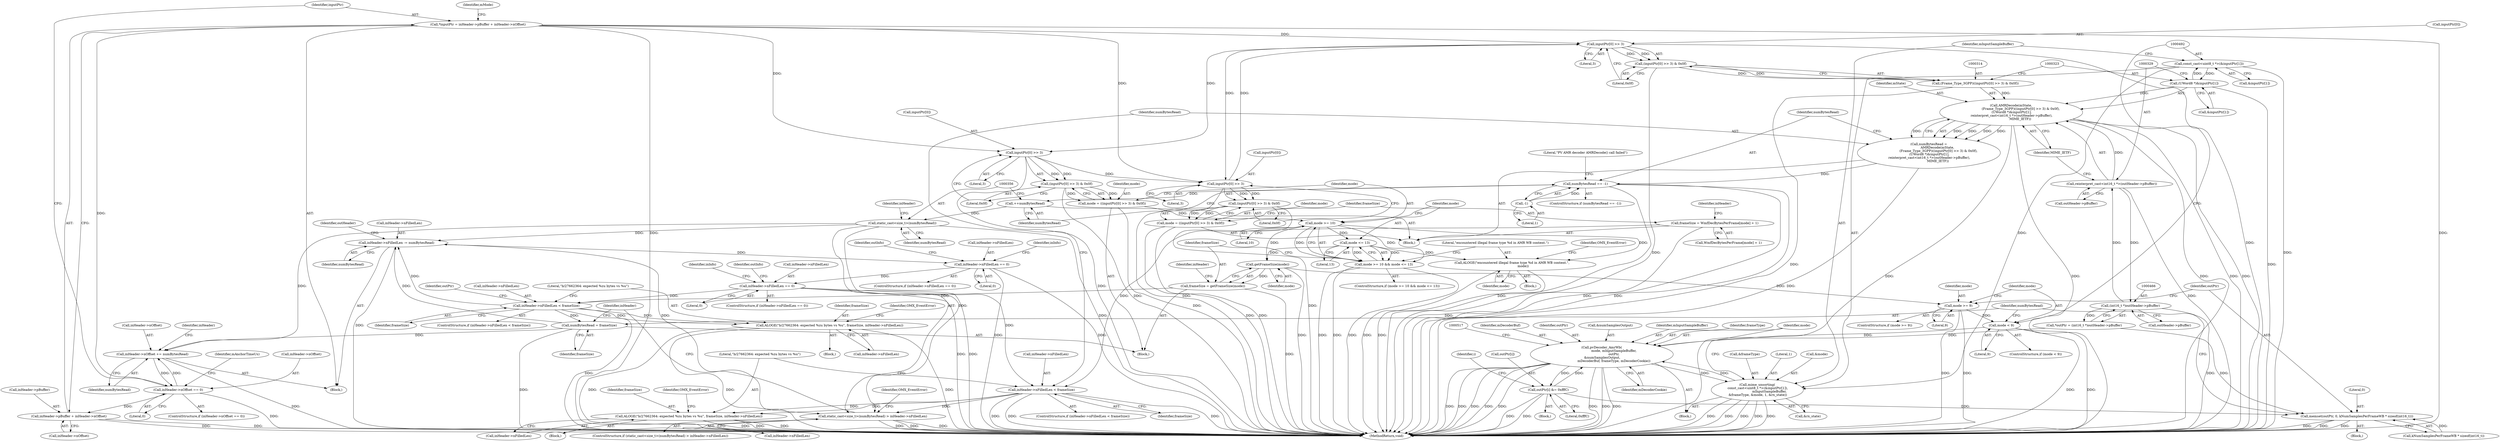 digraph "0_Android_65756b4082cd79a2d99b2ccb5b392291fd53703f@integer" {
"1000223" [label="(Call,*inputPtr = inHeader->pBuffer + inHeader->nOffset)"];
"1000208" [label="(Call,inHeader->nOffset == 0)"];
"1000541" [label="(Call,inHeader->nOffset += numBytesRead)"];
"1000355" [label="(Call,static_cast<size_t>(numBytesRead))"];
"1000351" [label="(Call,++numBytesRead)"];
"1000335" [label="(Call,numBytesRead == -1)"];
"1000309" [label="(Call,numBytesRead =\n                 AMRDecode(mState,\n                   (Frame_Type_3GPP)((inputPtr[0] >> 3) & 0x0f),\n (UWord8 *)&inputPtr[1],\n reinterpret_cast<int16_t *>(outHeader->pBuffer),\n                  MIME_IETF))"];
"1000311" [label="(Call,AMRDecode(mState,\n                   (Frame_Type_3GPP)((inputPtr[0] >> 3) & 0x0f),\n (UWord8 *)&inputPtr[1],\n reinterpret_cast<int16_t *>(outHeader->pBuffer),\n                  MIME_IETF))"];
"1000313" [label="(Call,(Frame_Type_3GPP)((inputPtr[0] >> 3) & 0x0f))"];
"1000315" [label="(Call,(inputPtr[0] >> 3) & 0x0f)"];
"1000316" [label="(Call,inputPtr[0] >> 3)"];
"1000273" [label="(Call,inputPtr[0] >> 3)"];
"1000408" [label="(Call,inputPtr[0] >> 3)"];
"1000223" [label="(Call,*inputPtr = inHeader->pBuffer + inHeader->nOffset)"];
"1000322" [label="(Call,(UWord8 *)&inputPtr[1])"];
"1000491" [label="(Call,const_cast<uint8_t *>(&inputPtr[1]))"];
"1000328" [label="(Call,reinterpret_cast<int16_t *>(outHeader->pBuffer))"];
"1000465" [label="(Call,(int16_t *)outHeader->pBuffer)"];
"1000337" [label="(Call,-1)"];
"1000538" [label="(Call,numBytesRead = frameSize)"];
"1000441" [label="(Call,inHeader->nFilledLen < frameSize)"];
"1000144" [label="(Call,inHeader->nFilledLen == 0)"];
"1000593" [label="(Call,inHeader->nFilledLen == 0)"];
"1000546" [label="(Call,inHeader->nFilledLen -= numBytesRead)"];
"1000354" [label="(Call,static_cast<size_t>(numBytesRead) > inHeader->nFilledLen)"];
"1000288" [label="(Call,inHeader->nFilledLen < frameSize)"];
"1000280" [label="(Call,frameSize = WmfDecBytesPerFrame[mode] + 1)"];
"1000436" [label="(Call,frameSize = getFrameSize(mode))"];
"1000438" [label="(Call,getFrameSize(mode))"];
"1000419" [label="(Call,mode <= 13)"];
"1000416" [label="(Call,mode >= 10)"];
"1000405" [label="(Call,mode = ((inputPtr[0] >> 3) & 0x0f))"];
"1000407" [label="(Call,(inputPtr[0] >> 3) & 0x0f)"];
"1000272" [label="(Call,(inputPtr[0] >> 3) & 0x0f)"];
"1000270" [label="(Call,mode = ((inputPtr[0] >> 3) & 0x0f))"];
"1000294" [label="(Call,ALOGE(\"b/27662364: expected %zu bytes vs %u\", frameSize, inHeader->nFilledLen))"];
"1000447" [label="(Call,ALOGE(\"b/27662364: expected %zu bytes vs %u\", frameSize, inHeader->nFilledLen))"];
"1000415" [label="(Call,mode >= 10 && mode <= 13)"];
"1000423" [label="(Call,ALOGE(\"encountered illegal frame type %d in AMR WB content.\",\n                      mode))"];
"1000471" [label="(Call,mode >= 9)"];
"1000484" [label="(Call,mode < 9)"];
"1000506" [label="(Call,pvDecoder_AmrWb(\n                        mode, mInputSampleBuffer,\n                        outPtr,\n &numSamplesOutput,\n                        mDecoderBuf, frameType, mDecoderCookie))"];
"1000490" [label="(Call,mime_unsorting(\n const_cast<uint8_t *>(&inputPtr[1]),\n                        mInputSampleBuffer,\n &frameType, &mode, 1, &rx_state))"];
"1000533" [label="(Call,outPtr[i] &= 0xfffC)"];
"1000475" [label="(Call,memset(outPtr, 0, kNumSamplesPerFrameWB * sizeof(int16_t)))"];
"1000225" [label="(Call,inHeader->pBuffer + inHeader->nOffset)"];
"1000512" [label="(Identifier,mDecoderBuf)"];
"1000445" [label="(Identifier,frameSize)"];
"1000223" [label="(Call,*inputPtr = inHeader->pBuffer + inHeader->nOffset)"];
"1000532" [label="(Block,)"];
"1000143" [label="(ControlStructure,if (inHeader->nFilledLen == 0))"];
"1000467" [label="(Call,outHeader->pBuffer)"];
"1000440" [label="(ControlStructure,if (inHeader->nFilledLen < frameSize))"];
"1000296" [label="(Identifier,frameSize)"];
"1000485" [label="(Identifier,mode)"];
"1000311" [label="(Call,AMRDecode(mState,\n                   (Frame_Type_3GPP)((inputPtr[0] >> 3) & 0x0f),\n (UWord8 *)&inputPtr[1],\n reinterpret_cast<int16_t *>(outHeader->pBuffer),\n                  MIME_IETF))"];
"1000272" [label="(Call,(inputPtr[0] >> 3) & 0x0f)"];
"1000324" [label="(Call,&inputPtr[1])"];
"1000162" [label="(Identifier,outInfo)"];
"1000594" [label="(Call,inHeader->nFilledLen)"];
"1000484" [label="(Call,mode < 9)"];
"1000531" [label="(Identifier,i)"];
"1000408" [label="(Call,inputPtr[0] >> 3)"];
"1000487" [label="(Block,)"];
"1000417" [label="(Identifier,mode)"];
"1000212" [label="(Literal,0)"];
"1000351" [label="(Call,++numBytesRead)"];
"1000330" [label="(Call,outHeader->pBuffer)"];
"1000537" [label="(Literal,0xfffC)"];
"1000547" [label="(Call,inHeader->nFilledLen)"];
"1000407" [label="(Call,(inputPtr[0] >> 3) & 0x0f)"];
"1000287" [label="(ControlStructure,if (inHeader->nFilledLen < frameSize))"];
"1000334" [label="(ControlStructure,if (numBytesRead == -1))"];
"1000144" [label="(Call,inHeader->nFilledLen == 0)"];
"1000406" [label="(Identifier,mode)"];
"1000491" [label="(Call,const_cast<uint8_t *>(&inputPtr[1]))"];
"1000317" [label="(Call,inputPtr[0])"];
"1000273" [label="(Call,inputPtr[0] >> 3)"];
"1000335" [label="(Call,numBytesRead == -1)"];
"1000546" [label="(Call,inHeader->nFilledLen -= numBytesRead)"];
"1000207" [label="(ControlStructure,if (inHeader->nOffset == 0))"];
"1000274" [label="(Call,inputPtr[0])"];
"1000548" [label="(Identifier,inHeader)"];
"1000288" [label="(Call,inHeader->nFilledLen < frameSize)"];
"1000280" [label="(Call,frameSize = WmfDecBytesPerFrame[mode] + 1)"];
"1000281" [label="(Identifier,frameSize)"];
"1000413" [label="(Literal,0x0f)"];
"1000131" [label="(Block,)"];
"1000226" [label="(Call,inHeader->pBuffer)"];
"1000506" [label="(Call,pvDecoder_AmrWb(\n                        mode, mInputSampleBuffer,\n                        outPtr,\n &numSamplesOutput,\n                        mDecoderBuf, frameType, mDecoderCookie))"];
"1000427" [label="(Identifier,OMX_EventError)"];
"1000534" [label="(Call,outPtr[i])"];
"1000502" [label="(Literal,1)"];
"1000337" [label="(Call,-1)"];
"1000497" [label="(Identifier,mInputSampleBuffer)"];
"1000509" [label="(Identifier,outPtr)"];
"1000357" [label="(Identifier,numBytesRead)"];
"1000320" [label="(Literal,3)"];
"1000463" [label="(Call,*outPtr = (int16_t *)outHeader->pBuffer)"];
"1000474" [label="(Block,)"];
"1000322" [label="(Call,(UWord8 *)&inputPtr[1])"];
"1000425" [label="(Identifier,mode)"];
"1000421" [label="(Literal,13)"];
"1000465" [label="(Call,(int16_t *)outHeader->pBuffer)"];
"1000354" [label="(Call,static_cast<size_t>(numBytesRead) > inHeader->nFilledLen)"];
"1000271" [label="(Identifier,mode)"];
"1000415" [label="(Call,mode >= 10 && mode <= 13)"];
"1000316" [label="(Call,inputPtr[0] >> 3)"];
"1000500" [label="(Call,&mode)"];
"1000229" [label="(Call,inHeader->nOffset)"];
"1000225" [label="(Call,inHeader->pBuffer + inHeader->nOffset)"];
"1000292" [label="(Identifier,frameSize)"];
"1000416" [label="(Call,mode >= 10)"];
"1000215" [label="(Identifier,mAnchorTimeUs)"];
"1000437" [label="(Identifier,frameSize)"];
"1000510" [label="(Call,&numSamplesOutput)"];
"1000538" [label="(Call,numBytesRead = frameSize)"];
"1000472" [label="(Identifier,mode)"];
"1000295" [label="(Literal,\"b/27662364: expected %zu bytes vs %u\")"];
"1000148" [label="(Literal,0)"];
"1000409" [label="(Call,inputPtr[0])"];
"1000208" [label="(Call,inHeader->nOffset == 0)"];
"1000450" [label="(Call,inHeader->nFilledLen)"];
"1000270" [label="(Call,mode = ((inputPtr[0] >> 3) & 0x0f))"];
"1000541" [label="(Call,inHeader->nOffset += numBytesRead)"];
"1000352" [label="(Identifier,numBytesRead)"];
"1000601" [label="(Identifier,inInfo)"];
"1000353" [label="(ControlStructure,if (static_cast<size_t>(numBytesRead) > inHeader->nFilledLen))"];
"1000420" [label="(Identifier,mode)"];
"1000145" [label="(Call,inHeader->nFilledLen)"];
"1000309" [label="(Call,numBytesRead =\n                 AMRDecode(mState,\n                   (Frame_Type_3GPP)((inputPtr[0] >> 3) & 0x0f),\n (UWord8 *)&inputPtr[1],\n reinterpret_cast<int16_t *>(outHeader->pBuffer),\n                  MIME_IETF))"];
"1000475" [label="(Call,memset(outPtr, 0, kNumSamplesPerFrameWB * sizeof(int16_t)))"];
"1000237" [label="(Block,)"];
"1000478" [label="(Call,kNumSamplesPerFrameWB * sizeof(int16_t))"];
"1000423" [label="(Call,ALOGE(\"encountered illegal frame type %d in AMR WB content.\",\n                      mode))"];
"1000514" [label="(Identifier,mDecoderCookie)"];
"1000476" [label="(Identifier,outPtr)"];
"1000631" [label="(MethodReturn,void)"];
"1000336" [label="(Identifier,numBytesRead)"];
"1000454" [label="(Identifier,OMX_EventError)"];
"1000539" [label="(Identifier,numBytesRead)"];
"1000333" [label="(Identifier,MIME_IETF)"];
"1000446" [label="(Block,)"];
"1000593" [label="(Call,inHeader->nFilledLen == 0)"];
"1000412" [label="(Literal,3)"];
"1000418" [label="(Literal,10)"];
"1000209" [label="(Call,inHeader->nOffset)"];
"1000359" [label="(Identifier,inHeader)"];
"1000543" [label="(Identifier,inHeader)"];
"1000363" [label="(Identifier,OMX_EventError)"];
"1000508" [label="(Identifier,mInputSampleBuffer)"];
"1000422" [label="(Block,)"];
"1000483" [label="(ControlStructure,if (mode < 9))"];
"1000372" [label="(Block,)"];
"1000513" [label="(Identifier,frameType)"];
"1000477" [label="(Literal,0)"];
"1000290" [label="(Identifier,inHeader)"];
"1000277" [label="(Literal,3)"];
"1000550" [label="(Identifier,numBytesRead)"];
"1000449" [label="(Identifier,frameSize)"];
"1000507" [label="(Identifier,mode)"];
"1000503" [label="(Call,&rx_state)"];
"1000471" [label="(Call,mode >= 9)"];
"1000297" [label="(Call,inHeader->nFilledLen)"];
"1000592" [label="(ControlStructure,if (inHeader->nFilledLen == 0))"];
"1000439" [label="(Identifier,mode)"];
"1000441" [label="(Call,inHeader->nFilledLen < frameSize)"];
"1000493" [label="(Call,&inputPtr[1])"];
"1000235" [label="(Identifier,mMode)"];
"1000289" [label="(Call,inHeader->nFilledLen)"];
"1000315" [label="(Call,(inputPtr[0] >> 3) & 0x0f)"];
"1000442" [label="(Call,inHeader->nFilledLen)"];
"1000310" [label="(Identifier,numBytesRead)"];
"1000301" [label="(Identifier,OMX_EventError)"];
"1000470" [label="(ControlStructure,if (mode >= 9))"];
"1000313" [label="(Call,(Frame_Type_3GPP)((inputPtr[0] >> 3) & 0x0f))"];
"1000152" [label="(Identifier,inInfo)"];
"1000443" [label="(Identifier,inHeader)"];
"1000224" [label="(Identifier,inputPtr)"];
"1000464" [label="(Identifier,outPtr)"];
"1000321" [label="(Literal,0x0f)"];
"1000447" [label="(Call,ALOGE(\"b/27662364: expected %zu bytes vs %u\", frameSize, inHeader->nFilledLen))"];
"1000540" [label="(Identifier,frameSize)"];
"1000358" [label="(Call,inHeader->nFilledLen)"];
"1000616" [label="(Identifier,outInfo)"];
"1000405" [label="(Call,mode = ((inputPtr[0] >> 3) & 0x0f))"];
"1000436" [label="(Call,frameSize = getFrameSize(mode))"];
"1000414" [label="(ControlStructure,if (mode >= 10 && mode <= 13))"];
"1000533" [label="(Call,outPtr[i] &= 0xfffC)"];
"1000490" [label="(Call,mime_unsorting(\n const_cast<uint8_t *>(&inputPtr[1]),\n                        mInputSampleBuffer,\n &frameType, &mode, 1, &rx_state))"];
"1000438" [label="(Call,getFrameSize(mode))"];
"1000498" [label="(Call,&frameType)"];
"1000278" [label="(Literal,0x0f)"];
"1000328" [label="(Call,reinterpret_cast<int16_t *>(outHeader->pBuffer))"];
"1000294" [label="(Call,ALOGE(\"b/27662364: expected %zu bytes vs %u\", frameSize, inHeader->nFilledLen))"];
"1000355" [label="(Call,static_cast<size_t>(numBytesRead))"];
"1000545" [label="(Identifier,numBytesRead)"];
"1000282" [label="(Call,WmfDecBytesPerFrame[mode] + 1)"];
"1000419" [label="(Call,mode <= 13)"];
"1000473" [label="(Literal,9)"];
"1000341" [label="(Literal,\"PV AMR decoder AMRDecode() call failed\")"];
"1000338" [label="(Literal,1)"];
"1000542" [label="(Call,inHeader->nOffset)"];
"1000597" [label="(Literal,0)"];
"1000553" [label="(Identifier,outHeader)"];
"1000293" [label="(Block,)"];
"1000486" [label="(Literal,9)"];
"1000312" [label="(Identifier,mState)"];
"1000424" [label="(Literal,\"encountered illegal frame type %d in AMR WB content.\")"];
"1000448" [label="(Literal,\"b/27662364: expected %zu bytes vs %u\")"];
"1000223" -> "1000131"  [label="AST: "];
"1000223" -> "1000225"  [label="CFG: "];
"1000224" -> "1000223"  [label="AST: "];
"1000225" -> "1000223"  [label="AST: "];
"1000235" -> "1000223"  [label="CFG: "];
"1000223" -> "1000631"  [label="DDG: "];
"1000223" -> "1000631"  [label="DDG: "];
"1000208" -> "1000223"  [label="DDG: "];
"1000223" -> "1000273"  [label="DDG: "];
"1000223" -> "1000316"  [label="DDG: "];
"1000223" -> "1000408"  [label="DDG: "];
"1000208" -> "1000207"  [label="AST: "];
"1000208" -> "1000212"  [label="CFG: "];
"1000209" -> "1000208"  [label="AST: "];
"1000212" -> "1000208"  [label="AST: "];
"1000215" -> "1000208"  [label="CFG: "];
"1000224" -> "1000208"  [label="CFG: "];
"1000208" -> "1000631"  [label="DDG: "];
"1000541" -> "1000208"  [label="DDG: "];
"1000208" -> "1000225"  [label="DDG: "];
"1000208" -> "1000541"  [label="DDG: "];
"1000541" -> "1000131"  [label="AST: "];
"1000541" -> "1000545"  [label="CFG: "];
"1000542" -> "1000541"  [label="AST: "];
"1000545" -> "1000541"  [label="AST: "];
"1000548" -> "1000541"  [label="CFG: "];
"1000541" -> "1000631"  [label="DDG: "];
"1000355" -> "1000541"  [label="DDG: "];
"1000538" -> "1000541"  [label="DDG: "];
"1000355" -> "1000354"  [label="AST: "];
"1000355" -> "1000357"  [label="CFG: "];
"1000356" -> "1000355"  [label="AST: "];
"1000357" -> "1000355"  [label="AST: "];
"1000359" -> "1000355"  [label="CFG: "];
"1000355" -> "1000631"  [label="DDG: "];
"1000355" -> "1000354"  [label="DDG: "];
"1000351" -> "1000355"  [label="DDG: "];
"1000355" -> "1000546"  [label="DDG: "];
"1000351" -> "1000237"  [label="AST: "];
"1000351" -> "1000352"  [label="CFG: "];
"1000352" -> "1000351"  [label="AST: "];
"1000356" -> "1000351"  [label="CFG: "];
"1000335" -> "1000351"  [label="DDG: "];
"1000335" -> "1000334"  [label="AST: "];
"1000335" -> "1000337"  [label="CFG: "];
"1000336" -> "1000335"  [label="AST: "];
"1000337" -> "1000335"  [label="AST: "];
"1000341" -> "1000335"  [label="CFG: "];
"1000352" -> "1000335"  [label="CFG: "];
"1000335" -> "1000631"  [label="DDG: "];
"1000335" -> "1000631"  [label="DDG: "];
"1000335" -> "1000631"  [label="DDG: "];
"1000309" -> "1000335"  [label="DDG: "];
"1000337" -> "1000335"  [label="DDG: "];
"1000309" -> "1000237"  [label="AST: "];
"1000309" -> "1000311"  [label="CFG: "];
"1000310" -> "1000309"  [label="AST: "];
"1000311" -> "1000309"  [label="AST: "];
"1000336" -> "1000309"  [label="CFG: "];
"1000309" -> "1000631"  [label="DDG: "];
"1000311" -> "1000309"  [label="DDG: "];
"1000311" -> "1000309"  [label="DDG: "];
"1000311" -> "1000309"  [label="DDG: "];
"1000311" -> "1000309"  [label="DDG: "];
"1000311" -> "1000309"  [label="DDG: "];
"1000311" -> "1000333"  [label="CFG: "];
"1000312" -> "1000311"  [label="AST: "];
"1000313" -> "1000311"  [label="AST: "];
"1000322" -> "1000311"  [label="AST: "];
"1000328" -> "1000311"  [label="AST: "];
"1000333" -> "1000311"  [label="AST: "];
"1000311" -> "1000631"  [label="DDG: "];
"1000311" -> "1000631"  [label="DDG: "];
"1000311" -> "1000631"  [label="DDG: "];
"1000311" -> "1000631"  [label="DDG: "];
"1000311" -> "1000631"  [label="DDG: "];
"1000313" -> "1000311"  [label="DDG: "];
"1000322" -> "1000311"  [label="DDG: "];
"1000328" -> "1000311"  [label="DDG: "];
"1000313" -> "1000315"  [label="CFG: "];
"1000314" -> "1000313"  [label="AST: "];
"1000315" -> "1000313"  [label="AST: "];
"1000323" -> "1000313"  [label="CFG: "];
"1000313" -> "1000631"  [label="DDG: "];
"1000315" -> "1000313"  [label="DDG: "];
"1000315" -> "1000313"  [label="DDG: "];
"1000315" -> "1000321"  [label="CFG: "];
"1000316" -> "1000315"  [label="AST: "];
"1000321" -> "1000315"  [label="AST: "];
"1000315" -> "1000631"  [label="DDG: "];
"1000316" -> "1000315"  [label="DDG: "];
"1000316" -> "1000315"  [label="DDG: "];
"1000316" -> "1000320"  [label="CFG: "];
"1000317" -> "1000316"  [label="AST: "];
"1000320" -> "1000316"  [label="AST: "];
"1000321" -> "1000316"  [label="CFG: "];
"1000316" -> "1000631"  [label="DDG: "];
"1000316" -> "1000273"  [label="DDG: "];
"1000273" -> "1000316"  [label="DDG: "];
"1000316" -> "1000408"  [label="DDG: "];
"1000273" -> "1000272"  [label="AST: "];
"1000273" -> "1000277"  [label="CFG: "];
"1000274" -> "1000273"  [label="AST: "];
"1000277" -> "1000273"  [label="AST: "];
"1000278" -> "1000273"  [label="CFG: "];
"1000273" -> "1000631"  [label="DDG: "];
"1000273" -> "1000272"  [label="DDG: "];
"1000273" -> "1000272"  [label="DDG: "];
"1000408" -> "1000273"  [label="DDG: "];
"1000408" -> "1000407"  [label="AST: "];
"1000408" -> "1000412"  [label="CFG: "];
"1000409" -> "1000408"  [label="AST: "];
"1000412" -> "1000408"  [label="AST: "];
"1000413" -> "1000408"  [label="CFG: "];
"1000408" -> "1000631"  [label="DDG: "];
"1000408" -> "1000407"  [label="DDG: "];
"1000408" -> "1000407"  [label="DDG: "];
"1000322" -> "1000324"  [label="CFG: "];
"1000323" -> "1000322"  [label="AST: "];
"1000324" -> "1000322"  [label="AST: "];
"1000329" -> "1000322"  [label="CFG: "];
"1000322" -> "1000631"  [label="DDG: "];
"1000491" -> "1000322"  [label="DDG: "];
"1000322" -> "1000491"  [label="DDG: "];
"1000491" -> "1000490"  [label="AST: "];
"1000491" -> "1000493"  [label="CFG: "];
"1000492" -> "1000491"  [label="AST: "];
"1000493" -> "1000491"  [label="AST: "];
"1000497" -> "1000491"  [label="CFG: "];
"1000491" -> "1000631"  [label="DDG: "];
"1000491" -> "1000490"  [label="DDG: "];
"1000328" -> "1000330"  [label="CFG: "];
"1000329" -> "1000328"  [label="AST: "];
"1000330" -> "1000328"  [label="AST: "];
"1000333" -> "1000328"  [label="CFG: "];
"1000328" -> "1000631"  [label="DDG: "];
"1000465" -> "1000328"  [label="DDG: "];
"1000328" -> "1000465"  [label="DDG: "];
"1000465" -> "1000463"  [label="AST: "];
"1000465" -> "1000467"  [label="CFG: "];
"1000466" -> "1000465"  [label="AST: "];
"1000467" -> "1000465"  [label="AST: "];
"1000463" -> "1000465"  [label="CFG: "];
"1000465" -> "1000631"  [label="DDG: "];
"1000465" -> "1000463"  [label="DDG: "];
"1000337" -> "1000338"  [label="CFG: "];
"1000338" -> "1000337"  [label="AST: "];
"1000538" -> "1000372"  [label="AST: "];
"1000538" -> "1000540"  [label="CFG: "];
"1000539" -> "1000538"  [label="AST: "];
"1000540" -> "1000538"  [label="AST: "];
"1000543" -> "1000538"  [label="CFG: "];
"1000538" -> "1000631"  [label="DDG: "];
"1000441" -> "1000538"  [label="DDG: "];
"1000538" -> "1000546"  [label="DDG: "];
"1000441" -> "1000440"  [label="AST: "];
"1000441" -> "1000445"  [label="CFG: "];
"1000442" -> "1000441"  [label="AST: "];
"1000445" -> "1000441"  [label="AST: "];
"1000448" -> "1000441"  [label="CFG: "];
"1000464" -> "1000441"  [label="CFG: "];
"1000441" -> "1000631"  [label="DDG: "];
"1000144" -> "1000441"  [label="DDG: "];
"1000436" -> "1000441"  [label="DDG: "];
"1000441" -> "1000447"  [label="DDG: "];
"1000441" -> "1000447"  [label="DDG: "];
"1000441" -> "1000546"  [label="DDG: "];
"1000144" -> "1000143"  [label="AST: "];
"1000144" -> "1000148"  [label="CFG: "];
"1000145" -> "1000144"  [label="AST: "];
"1000148" -> "1000144"  [label="AST: "];
"1000152" -> "1000144"  [label="CFG: "];
"1000162" -> "1000144"  [label="CFG: "];
"1000144" -> "1000631"  [label="DDG: "];
"1000144" -> "1000631"  [label="DDG: "];
"1000593" -> "1000144"  [label="DDG: "];
"1000144" -> "1000288"  [label="DDG: "];
"1000593" -> "1000592"  [label="AST: "];
"1000593" -> "1000597"  [label="CFG: "];
"1000594" -> "1000593"  [label="AST: "];
"1000597" -> "1000593"  [label="AST: "];
"1000601" -> "1000593"  [label="CFG: "];
"1000616" -> "1000593"  [label="CFG: "];
"1000593" -> "1000631"  [label="DDG: "];
"1000593" -> "1000631"  [label="DDG: "];
"1000546" -> "1000593"  [label="DDG: "];
"1000546" -> "1000131"  [label="AST: "];
"1000546" -> "1000550"  [label="CFG: "];
"1000547" -> "1000546"  [label="AST: "];
"1000550" -> "1000546"  [label="AST: "];
"1000553" -> "1000546"  [label="CFG: "];
"1000546" -> "1000631"  [label="DDG: "];
"1000354" -> "1000546"  [label="DDG: "];
"1000354" -> "1000353"  [label="AST: "];
"1000354" -> "1000358"  [label="CFG: "];
"1000358" -> "1000354"  [label="AST: "];
"1000363" -> "1000354"  [label="CFG: "];
"1000543" -> "1000354"  [label="CFG: "];
"1000354" -> "1000631"  [label="DDG: "];
"1000354" -> "1000631"  [label="DDG: "];
"1000354" -> "1000631"  [label="DDG: "];
"1000288" -> "1000354"  [label="DDG: "];
"1000288" -> "1000287"  [label="AST: "];
"1000288" -> "1000292"  [label="CFG: "];
"1000289" -> "1000288"  [label="AST: "];
"1000292" -> "1000288"  [label="AST: "];
"1000295" -> "1000288"  [label="CFG: "];
"1000310" -> "1000288"  [label="CFG: "];
"1000288" -> "1000631"  [label="DDG: "];
"1000288" -> "1000631"  [label="DDG: "];
"1000288" -> "1000631"  [label="DDG: "];
"1000280" -> "1000288"  [label="DDG: "];
"1000288" -> "1000294"  [label="DDG: "];
"1000288" -> "1000294"  [label="DDG: "];
"1000280" -> "1000237"  [label="AST: "];
"1000280" -> "1000282"  [label="CFG: "];
"1000281" -> "1000280"  [label="AST: "];
"1000282" -> "1000280"  [label="AST: "];
"1000290" -> "1000280"  [label="CFG: "];
"1000280" -> "1000631"  [label="DDG: "];
"1000436" -> "1000372"  [label="AST: "];
"1000436" -> "1000438"  [label="CFG: "];
"1000437" -> "1000436"  [label="AST: "];
"1000438" -> "1000436"  [label="AST: "];
"1000443" -> "1000436"  [label="CFG: "];
"1000436" -> "1000631"  [label="DDG: "];
"1000438" -> "1000436"  [label="DDG: "];
"1000438" -> "1000439"  [label="CFG: "];
"1000439" -> "1000438"  [label="AST: "];
"1000438" -> "1000631"  [label="DDG: "];
"1000419" -> "1000438"  [label="DDG: "];
"1000416" -> "1000438"  [label="DDG: "];
"1000438" -> "1000471"  [label="DDG: "];
"1000419" -> "1000415"  [label="AST: "];
"1000419" -> "1000421"  [label="CFG: "];
"1000420" -> "1000419"  [label="AST: "];
"1000421" -> "1000419"  [label="AST: "];
"1000415" -> "1000419"  [label="CFG: "];
"1000419" -> "1000415"  [label="DDG: "];
"1000419" -> "1000415"  [label="DDG: "];
"1000416" -> "1000419"  [label="DDG: "];
"1000419" -> "1000423"  [label="DDG: "];
"1000416" -> "1000415"  [label="AST: "];
"1000416" -> "1000418"  [label="CFG: "];
"1000417" -> "1000416"  [label="AST: "];
"1000418" -> "1000416"  [label="AST: "];
"1000420" -> "1000416"  [label="CFG: "];
"1000415" -> "1000416"  [label="CFG: "];
"1000416" -> "1000415"  [label="DDG: "];
"1000416" -> "1000415"  [label="DDG: "];
"1000405" -> "1000416"  [label="DDG: "];
"1000416" -> "1000423"  [label="DDG: "];
"1000405" -> "1000372"  [label="AST: "];
"1000405" -> "1000407"  [label="CFG: "];
"1000406" -> "1000405"  [label="AST: "];
"1000407" -> "1000405"  [label="AST: "];
"1000417" -> "1000405"  [label="CFG: "];
"1000405" -> "1000631"  [label="DDG: "];
"1000407" -> "1000405"  [label="DDG: "];
"1000407" -> "1000405"  [label="DDG: "];
"1000407" -> "1000413"  [label="CFG: "];
"1000413" -> "1000407"  [label="AST: "];
"1000407" -> "1000631"  [label="DDG: "];
"1000272" -> "1000270"  [label="AST: "];
"1000272" -> "1000278"  [label="CFG: "];
"1000278" -> "1000272"  [label="AST: "];
"1000270" -> "1000272"  [label="CFG: "];
"1000272" -> "1000631"  [label="DDG: "];
"1000272" -> "1000270"  [label="DDG: "];
"1000272" -> "1000270"  [label="DDG: "];
"1000270" -> "1000237"  [label="AST: "];
"1000271" -> "1000270"  [label="AST: "];
"1000281" -> "1000270"  [label="CFG: "];
"1000270" -> "1000631"  [label="DDG: "];
"1000270" -> "1000631"  [label="DDG: "];
"1000294" -> "1000293"  [label="AST: "];
"1000294" -> "1000297"  [label="CFG: "];
"1000295" -> "1000294"  [label="AST: "];
"1000296" -> "1000294"  [label="AST: "];
"1000297" -> "1000294"  [label="AST: "];
"1000301" -> "1000294"  [label="CFG: "];
"1000294" -> "1000631"  [label="DDG: "];
"1000294" -> "1000631"  [label="DDG: "];
"1000294" -> "1000631"  [label="DDG: "];
"1000447" -> "1000446"  [label="AST: "];
"1000447" -> "1000450"  [label="CFG: "];
"1000448" -> "1000447"  [label="AST: "];
"1000449" -> "1000447"  [label="AST: "];
"1000450" -> "1000447"  [label="AST: "];
"1000454" -> "1000447"  [label="CFG: "];
"1000447" -> "1000631"  [label="DDG: "];
"1000447" -> "1000631"  [label="DDG: "];
"1000447" -> "1000631"  [label="DDG: "];
"1000415" -> "1000414"  [label="AST: "];
"1000424" -> "1000415"  [label="CFG: "];
"1000437" -> "1000415"  [label="CFG: "];
"1000415" -> "1000631"  [label="DDG: "];
"1000415" -> "1000631"  [label="DDG: "];
"1000415" -> "1000631"  [label="DDG: "];
"1000423" -> "1000422"  [label="AST: "];
"1000423" -> "1000425"  [label="CFG: "];
"1000424" -> "1000423"  [label="AST: "];
"1000425" -> "1000423"  [label="AST: "];
"1000427" -> "1000423"  [label="CFG: "];
"1000423" -> "1000631"  [label="DDG: "];
"1000423" -> "1000631"  [label="DDG: "];
"1000471" -> "1000470"  [label="AST: "];
"1000471" -> "1000473"  [label="CFG: "];
"1000472" -> "1000471"  [label="AST: "];
"1000473" -> "1000471"  [label="AST: "];
"1000476" -> "1000471"  [label="CFG: "];
"1000485" -> "1000471"  [label="CFG: "];
"1000471" -> "1000631"  [label="DDG: "];
"1000471" -> "1000631"  [label="DDG: "];
"1000471" -> "1000484"  [label="DDG: "];
"1000484" -> "1000483"  [label="AST: "];
"1000484" -> "1000486"  [label="CFG: "];
"1000485" -> "1000484"  [label="AST: "];
"1000486" -> "1000484"  [label="AST: "];
"1000492" -> "1000484"  [label="CFG: "];
"1000539" -> "1000484"  [label="CFG: "];
"1000484" -> "1000631"  [label="DDG: "];
"1000484" -> "1000631"  [label="DDG: "];
"1000484" -> "1000506"  [label="DDG: "];
"1000506" -> "1000487"  [label="AST: "];
"1000506" -> "1000514"  [label="CFG: "];
"1000507" -> "1000506"  [label="AST: "];
"1000508" -> "1000506"  [label="AST: "];
"1000509" -> "1000506"  [label="AST: "];
"1000510" -> "1000506"  [label="AST: "];
"1000512" -> "1000506"  [label="AST: "];
"1000513" -> "1000506"  [label="AST: "];
"1000514" -> "1000506"  [label="AST: "];
"1000517" -> "1000506"  [label="CFG: "];
"1000506" -> "1000631"  [label="DDG: "];
"1000506" -> "1000631"  [label="DDG: "];
"1000506" -> "1000631"  [label="DDG: "];
"1000506" -> "1000631"  [label="DDG: "];
"1000506" -> "1000631"  [label="DDG: "];
"1000506" -> "1000631"  [label="DDG: "];
"1000506" -> "1000631"  [label="DDG: "];
"1000506" -> "1000631"  [label="DDG: "];
"1000506" -> "1000490"  [label="DDG: "];
"1000490" -> "1000506"  [label="DDG: "];
"1000463" -> "1000506"  [label="DDG: "];
"1000533" -> "1000506"  [label="DDG: "];
"1000506" -> "1000533"  [label="DDG: "];
"1000490" -> "1000487"  [label="AST: "];
"1000490" -> "1000503"  [label="CFG: "];
"1000497" -> "1000490"  [label="AST: "];
"1000498" -> "1000490"  [label="AST: "];
"1000500" -> "1000490"  [label="AST: "];
"1000502" -> "1000490"  [label="AST: "];
"1000503" -> "1000490"  [label="AST: "];
"1000507" -> "1000490"  [label="CFG: "];
"1000490" -> "1000631"  [label="DDG: "];
"1000490" -> "1000631"  [label="DDG: "];
"1000490" -> "1000631"  [label="DDG: "];
"1000490" -> "1000631"  [label="DDG: "];
"1000490" -> "1000631"  [label="DDG: "];
"1000533" -> "1000532"  [label="AST: "];
"1000533" -> "1000537"  [label="CFG: "];
"1000534" -> "1000533"  [label="AST: "];
"1000537" -> "1000533"  [label="AST: "];
"1000531" -> "1000533"  [label="CFG: "];
"1000533" -> "1000631"  [label="DDG: "];
"1000533" -> "1000631"  [label="DDG: "];
"1000533" -> "1000475"  [label="DDG: "];
"1000475" -> "1000474"  [label="AST: "];
"1000475" -> "1000478"  [label="CFG: "];
"1000476" -> "1000475"  [label="AST: "];
"1000477" -> "1000475"  [label="AST: "];
"1000478" -> "1000475"  [label="AST: "];
"1000539" -> "1000475"  [label="CFG: "];
"1000475" -> "1000631"  [label="DDG: "];
"1000475" -> "1000631"  [label="DDG: "];
"1000475" -> "1000631"  [label="DDG: "];
"1000463" -> "1000475"  [label="DDG: "];
"1000478" -> "1000475"  [label="DDG: "];
"1000225" -> "1000229"  [label="CFG: "];
"1000226" -> "1000225"  [label="AST: "];
"1000229" -> "1000225"  [label="AST: "];
"1000225" -> "1000631"  [label="DDG: "];
"1000225" -> "1000631"  [label="DDG: "];
}
